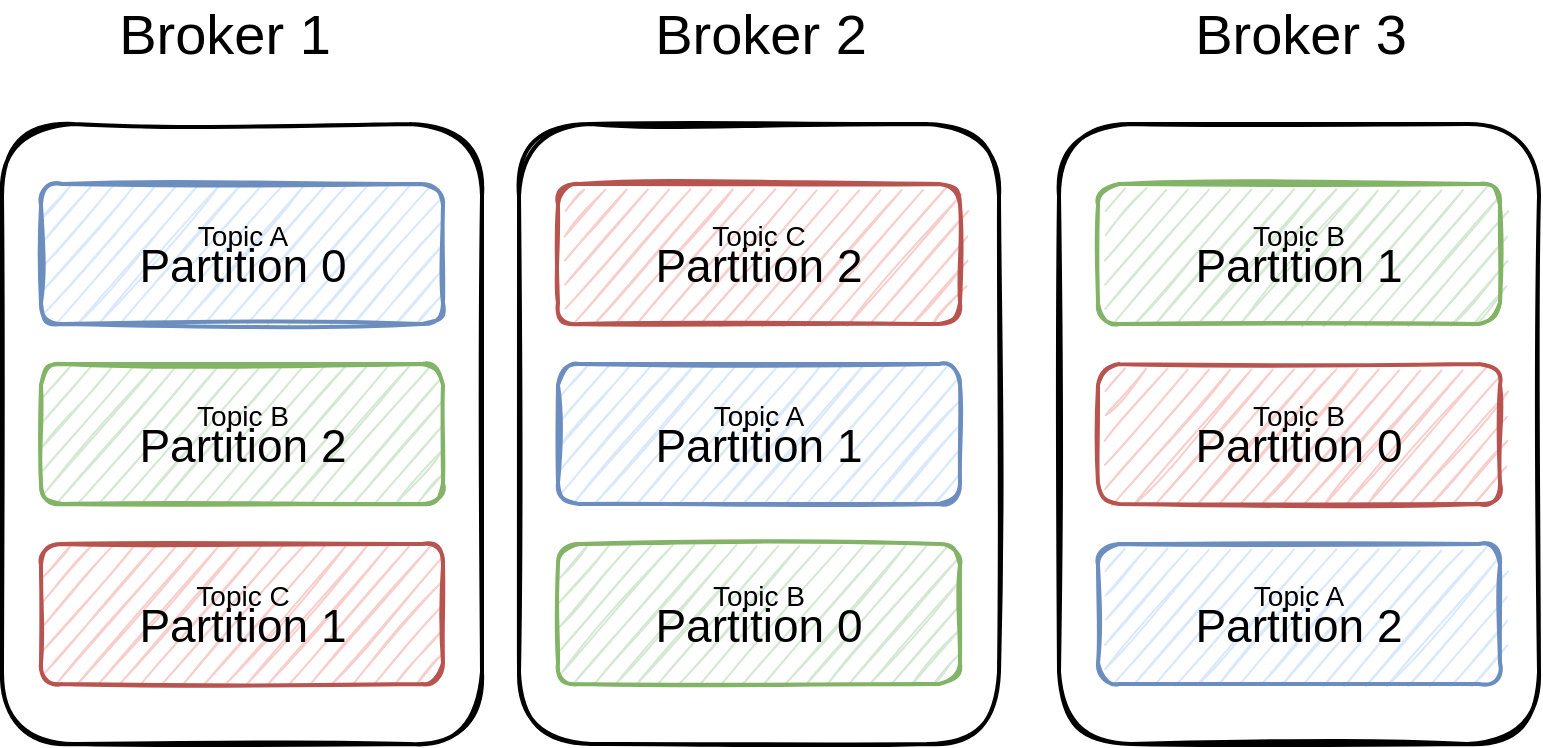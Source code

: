 <mxfile version="14.8.2" type="google"><diagram id="ItWQKqQiDovMWOK1QUAe" name="Page-1"><mxGraphModel dx="1426" dy="794" grid="1" gridSize="10" guides="1" tooltips="1" connect="1" arrows="1" fold="1" page="1" pageScale="1" pageWidth="827" pageHeight="1169" math="0" shadow="0"><root><mxCell id="0"/><mxCell id="1" parent="0"/><mxCell id="kfMxq3JToxQYJBGVAaWP-34" value="" style="rounded=1;whiteSpace=wrap;html=1;shadow=0;glass=0;sketch=1;strokeColor=#000000;strokeWidth=2;fillColor=none;fontFamily=Helvetica;fontSize=22;" parent="1" vertex="1"><mxGeometry x="29" y="170" width="240" height="310" as="geometry"/></mxCell><mxCell id="qEHDEHxPsSbw2YvXh8WR-7" value="&lt;font style=&quot;line-height: 120%&quot;&gt;&lt;font style=&quot;font-size: 14px&quot;&gt;Topic A&lt;/font&gt;&lt;br&gt;&lt;span style=&quot;font-size: 23px&quot;&gt;Partition 0&lt;/span&gt;&lt;br&gt;&lt;/font&gt;" style="rounded=1;whiteSpace=wrap;html=1;sketch=1;strokeWidth=2;glass=0;fillStyle=auto;fillColor=#dae8fc;verticalAlign=middle;strokeColor=#6c8ebf;" parent="1" vertex="1"><mxGeometry x="48.5" y="200" width="201" height="70" as="geometry"/></mxCell><mxCell id="3" value="&lt;font style=&quot;line-height: 120%&quot;&gt;&lt;font style=&quot;font-size: 14px&quot;&gt;Topic B&lt;/font&gt;&lt;br&gt;&lt;span style=&quot;font-size: 23px&quot;&gt;Partition 2&lt;/span&gt;&lt;br&gt;&lt;/font&gt;" style="rounded=1;whiteSpace=wrap;html=1;sketch=1;strokeWidth=2;glass=0;fillStyle=auto;fillColor=#d5e8d4;verticalAlign=middle;strokeColor=#82b366;" parent="1" vertex="1"><mxGeometry x="48.5" y="290" width="201" height="70" as="geometry"/></mxCell><mxCell id="5" value="&lt;font style=&quot;line-height: 120%&quot;&gt;&lt;font style=&quot;font-size: 14px&quot;&gt;Topic C&lt;/font&gt;&lt;br&gt;&lt;span style=&quot;font-size: 23px&quot;&gt;Partition 1&lt;/span&gt;&lt;br&gt;&lt;/font&gt;" style="rounded=1;whiteSpace=wrap;html=1;sketch=1;strokeWidth=2;glass=0;fillStyle=auto;fillColor=#f8cecc;verticalAlign=middle;strokeColor=#b85450;" parent="1" vertex="1"><mxGeometry x="48.5" y="380" width="201" height="70" as="geometry"/></mxCell><mxCell id="6" value="" style="rounded=1;whiteSpace=wrap;html=1;shadow=0;glass=0;sketch=1;strokeColor=#000000;strokeWidth=2;fillColor=none;fontFamily=Helvetica;fontSize=22;" parent="1" vertex="1"><mxGeometry x="287.5" y="170" width="240" height="310" as="geometry"/></mxCell><mxCell id="7" value="&lt;font style=&quot;line-height: 120%&quot;&gt;&lt;font style=&quot;font-size: 14px&quot;&gt;Topic B&lt;/font&gt;&lt;br&gt;&lt;span style=&quot;font-size: 23px&quot;&gt;Partition 0&lt;/span&gt;&lt;br&gt;&lt;/font&gt;" style="rounded=1;whiteSpace=wrap;html=1;sketch=1;strokeWidth=2;glass=0;fillStyle=auto;fillColor=#d5e8d4;verticalAlign=middle;strokeColor=#82b366;" parent="1" vertex="1"><mxGeometry x="307" y="380" width="201" height="70" as="geometry"/></mxCell><mxCell id="8" value="&lt;font style=&quot;line-height: 120%&quot;&gt;&lt;font style=&quot;font-size: 14px&quot;&gt;Topic A&lt;/font&gt;&lt;br&gt;&lt;span style=&quot;font-size: 23px&quot;&gt;Partition 1&lt;/span&gt;&lt;br&gt;&lt;/font&gt;" style="rounded=1;whiteSpace=wrap;html=1;sketch=1;strokeWidth=2;glass=0;fillStyle=auto;fillColor=#dae8fc;verticalAlign=middle;strokeColor=#6c8ebf;" parent="1" vertex="1"><mxGeometry x="307" y="290" width="201" height="70" as="geometry"/></mxCell><mxCell id="9" value="&lt;font style=&quot;line-height: 120%&quot;&gt;&lt;font style=&quot;font-size: 14px&quot;&gt;Topic C&lt;/font&gt;&lt;br&gt;&lt;span style=&quot;font-size: 23px&quot;&gt;Partition 2&lt;/span&gt;&lt;br&gt;&lt;/font&gt;" style="rounded=1;whiteSpace=wrap;html=1;sketch=1;strokeWidth=2;glass=0;fillStyle=auto;fillColor=#f8cecc;verticalAlign=middle;strokeColor=#b85450;" parent="1" vertex="1"><mxGeometry x="307" y="200" width="201" height="70" as="geometry"/></mxCell><mxCell id="10" value="" style="rounded=1;whiteSpace=wrap;html=1;shadow=0;glass=0;sketch=1;strokeColor=#000000;strokeWidth=2;fillColor=none;fontFamily=Helvetica;fontSize=22;" parent="1" vertex="1"><mxGeometry x="557.5" y="170" width="240" height="310" as="geometry"/></mxCell><mxCell id="11" value="&lt;font style=&quot;line-height: 120%&quot;&gt;&lt;font style=&quot;font-size: 14px&quot;&gt;Topic A&lt;/font&gt;&lt;br&gt;&lt;span style=&quot;font-size: 23px&quot;&gt;Partition 2&lt;/span&gt;&lt;br&gt;&lt;/font&gt;" style="rounded=1;whiteSpace=wrap;html=1;sketch=1;strokeWidth=2;glass=0;fillStyle=auto;fillColor=#dae8fc;verticalAlign=middle;strokeColor=#6c8ebf;" parent="1" vertex="1"><mxGeometry x="577" y="380" width="201" height="70" as="geometry"/></mxCell><mxCell id="12" value="&lt;font style=&quot;line-height: 120%&quot;&gt;&lt;font style=&quot;font-size: 14px&quot;&gt;Topic B&lt;/font&gt;&lt;br&gt;&lt;span style=&quot;font-size: 23px&quot;&gt;Partition 0&lt;/span&gt;&lt;br&gt;&lt;/font&gt;" style="rounded=1;whiteSpace=wrap;html=1;sketch=1;strokeWidth=2;glass=0;fillStyle=auto;fillColor=#f8cecc;verticalAlign=middle;strokeColor=#b85450;" parent="1" vertex="1"><mxGeometry x="577" y="290" width="201" height="70" as="geometry"/></mxCell><mxCell id="13" value="&lt;font style=&quot;line-height: 120%&quot;&gt;&lt;font style=&quot;font-size: 14px&quot;&gt;Topic B&lt;/font&gt;&lt;br&gt;&lt;span style=&quot;font-size: 23px&quot;&gt;Partition 1&lt;/span&gt;&lt;br&gt;&lt;/font&gt;" style="rounded=1;whiteSpace=wrap;html=1;sketch=1;strokeWidth=2;glass=0;fillStyle=auto;fillColor=#d5e8d4;verticalAlign=middle;strokeColor=#82b366;" parent="1" vertex="1"><mxGeometry x="577" y="200" width="201" height="70" as="geometry"/></mxCell><mxCell id="dGl1iEoVC6w7rYPI6RN3-13" value="&lt;font style=&quot;font-size: 28px&quot;&gt;Broker 1&lt;/font&gt;" style="text;html=1;align=center;verticalAlign=middle;resizable=0;points=[];autosize=1;strokeColor=none;" vertex="1" parent="1"><mxGeometry x="80" y="110" width="120" height="30" as="geometry"/></mxCell><mxCell id="dGl1iEoVC6w7rYPI6RN3-14" value="&lt;font style=&quot;font-size: 28px&quot;&gt;Broker 2&lt;/font&gt;" style="text;html=1;align=center;verticalAlign=middle;resizable=0;points=[];autosize=1;strokeColor=none;" vertex="1" parent="1"><mxGeometry x="347.5" y="110" width="120" height="30" as="geometry"/></mxCell><mxCell id="dGl1iEoVC6w7rYPI6RN3-15" value="&lt;font style=&quot;font-size: 28px&quot;&gt;Broker 3&lt;/font&gt;" style="text;html=1;align=center;verticalAlign=middle;resizable=0;points=[];autosize=1;strokeColor=none;" vertex="1" parent="1"><mxGeometry x="617.5" y="110" width="120" height="30" as="geometry"/></mxCell></root></mxGraphModel></diagram></mxfile>